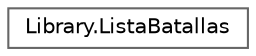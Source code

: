 digraph "Graphical Class Hierarchy"
{
 // INTERACTIVE_SVG=YES
 // LATEX_PDF_SIZE
  bgcolor="transparent";
  edge [fontname=Helvetica,fontsize=10,labelfontname=Helvetica,labelfontsize=10];
  node [fontname=Helvetica,fontsize=10,shape=box,height=0.2,width=0.4];
  rankdir="LR";
  Node0 [id="Node000000",label="Library.ListaBatallas",height=0.2,width=0.4,color="grey40", fillcolor="white", style="filled",URL="$classLibrary_1_1ListaBatallas.html",tooltip="Esta clase representa la lista de batallas en curso."];
}
